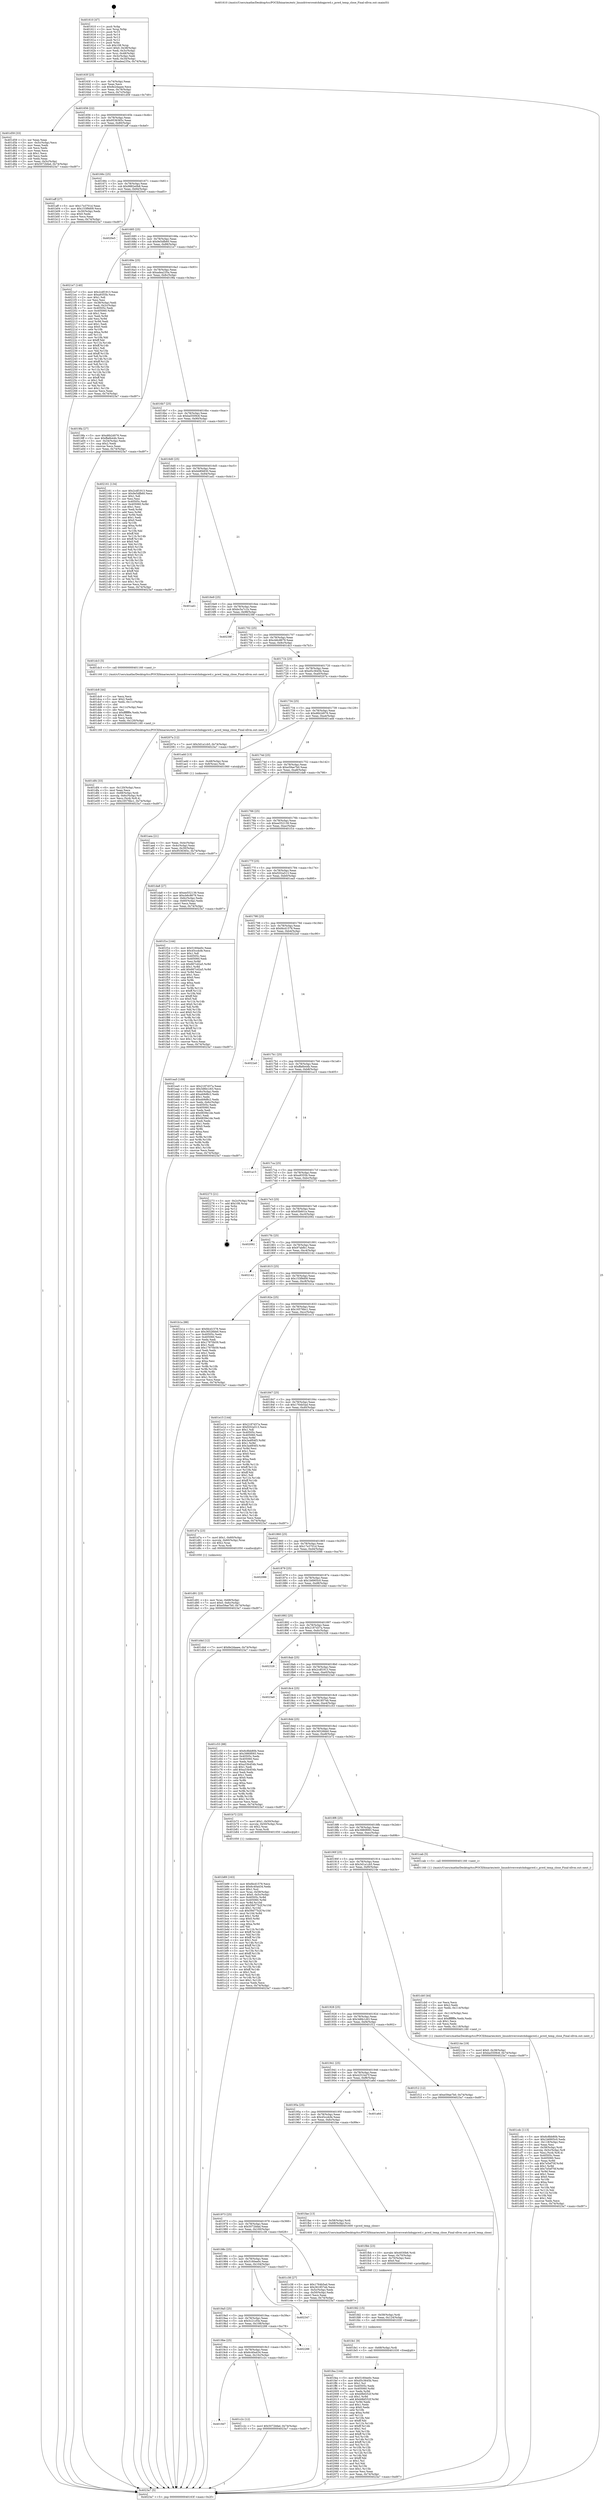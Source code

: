 digraph "0x401610" {
  label = "0x401610 (/mnt/c/Users/mathe/Desktop/tcc/POCII/binaries/extr_linuxdriverswatchdogpcwd.c_pcwd_temp_close_Final-ollvm.out::main(0))"
  labelloc = "t"
  node[shape=record]

  Entry [label="",width=0.3,height=0.3,shape=circle,fillcolor=black,style=filled]
  "0x40163f" [label="{
     0x40163f [23]\l
     | [instrs]\l
     &nbsp;&nbsp;0x40163f \<+3\>: mov -0x74(%rbp),%eax\l
     &nbsp;&nbsp;0x401642 \<+2\>: mov %eax,%ecx\l
     &nbsp;&nbsp;0x401644 \<+6\>: sub $0x8e2daaee,%ecx\l
     &nbsp;&nbsp;0x40164a \<+3\>: mov %eax,-0x78(%rbp)\l
     &nbsp;&nbsp;0x40164d \<+3\>: mov %ecx,-0x7c(%rbp)\l
     &nbsp;&nbsp;0x401650 \<+6\>: je 0000000000401d59 \<main+0x749\>\l
  }"]
  "0x401d59" [label="{
     0x401d59 [33]\l
     | [instrs]\l
     &nbsp;&nbsp;0x401d59 \<+2\>: xor %eax,%eax\l
     &nbsp;&nbsp;0x401d5b \<+3\>: mov -0x5c(%rbp),%ecx\l
     &nbsp;&nbsp;0x401d5e \<+2\>: mov %eax,%edx\l
     &nbsp;&nbsp;0x401d60 \<+2\>: sub %ecx,%edx\l
     &nbsp;&nbsp;0x401d62 \<+2\>: mov %eax,%ecx\l
     &nbsp;&nbsp;0x401d64 \<+3\>: sub $0x1,%ecx\l
     &nbsp;&nbsp;0x401d67 \<+2\>: add %ecx,%edx\l
     &nbsp;&nbsp;0x401d69 \<+2\>: sub %edx,%eax\l
     &nbsp;&nbsp;0x401d6b \<+3\>: mov %eax,-0x5c(%rbp)\l
     &nbsp;&nbsp;0x401d6e \<+7\>: movl $0x5072bfad,-0x74(%rbp)\l
     &nbsp;&nbsp;0x401d75 \<+5\>: jmp 00000000004023a7 \<main+0xd97\>\l
  }"]
  "0x401656" [label="{
     0x401656 [22]\l
     | [instrs]\l
     &nbsp;&nbsp;0x401656 \<+5\>: jmp 000000000040165b \<main+0x4b\>\l
     &nbsp;&nbsp;0x40165b \<+3\>: mov -0x78(%rbp),%eax\l
     &nbsp;&nbsp;0x40165e \<+5\>: sub $0x9536365c,%eax\l
     &nbsp;&nbsp;0x401663 \<+3\>: mov %eax,-0x80(%rbp)\l
     &nbsp;&nbsp;0x401666 \<+6\>: je 0000000000401aff \<main+0x4ef\>\l
  }"]
  Exit [label="",width=0.3,height=0.3,shape=circle,fillcolor=black,style=filled,peripheries=2]
  "0x401aff" [label="{
     0x401aff [27]\l
     | [instrs]\l
     &nbsp;&nbsp;0x401aff \<+5\>: mov $0x17e3701d,%eax\l
     &nbsp;&nbsp;0x401b04 \<+5\>: mov $0x153f9d09,%ecx\l
     &nbsp;&nbsp;0x401b09 \<+3\>: mov -0x30(%rbp),%edx\l
     &nbsp;&nbsp;0x401b0c \<+3\>: cmp $0x0,%edx\l
     &nbsp;&nbsp;0x401b0f \<+3\>: cmove %ecx,%eax\l
     &nbsp;&nbsp;0x401b12 \<+3\>: mov %eax,-0x74(%rbp)\l
     &nbsp;&nbsp;0x401b15 \<+5\>: jmp 00000000004023a7 \<main+0xd97\>\l
  }"]
  "0x40166c" [label="{
     0x40166c [25]\l
     | [instrs]\l
     &nbsp;&nbsp;0x40166c \<+5\>: jmp 0000000000401671 \<main+0x61\>\l
     &nbsp;&nbsp;0x401671 \<+3\>: mov -0x78(%rbp),%eax\l
     &nbsp;&nbsp;0x401674 \<+5\>: sub $0x9882e0b8,%eax\l
     &nbsp;&nbsp;0x401679 \<+6\>: mov %eax,-0x84(%rbp)\l
     &nbsp;&nbsp;0x40167f \<+6\>: je 00000000004020e5 \<main+0xad5\>\l
  }"]
  "0x401fea" [label="{
     0x401fea [144]\l
     | [instrs]\l
     &nbsp;&nbsp;0x401fea \<+5\>: mov $0x5160ee0c,%eax\l
     &nbsp;&nbsp;0x401fef \<+5\>: mov $0xd5c3645b,%esi\l
     &nbsp;&nbsp;0x401ff4 \<+2\>: mov $0x1,%cl\l
     &nbsp;&nbsp;0x401ff6 \<+7\>: mov 0x40505c,%edx\l
     &nbsp;&nbsp;0x401ffd \<+8\>: mov 0x405060,%r8d\l
     &nbsp;&nbsp;0x402005 \<+3\>: mov %edx,%r9d\l
     &nbsp;&nbsp;0x402008 \<+7\>: sub $0xb9bf252f,%r9d\l
     &nbsp;&nbsp;0x40200f \<+4\>: sub $0x1,%r9d\l
     &nbsp;&nbsp;0x402013 \<+7\>: add $0xb9bf252f,%r9d\l
     &nbsp;&nbsp;0x40201a \<+4\>: imul %r9d,%edx\l
     &nbsp;&nbsp;0x40201e \<+3\>: and $0x1,%edx\l
     &nbsp;&nbsp;0x402021 \<+3\>: cmp $0x0,%edx\l
     &nbsp;&nbsp;0x402024 \<+4\>: sete %r10b\l
     &nbsp;&nbsp;0x402028 \<+4\>: cmp $0xa,%r8d\l
     &nbsp;&nbsp;0x40202c \<+4\>: setl %r11b\l
     &nbsp;&nbsp;0x402030 \<+3\>: mov %r10b,%bl\l
     &nbsp;&nbsp;0x402033 \<+3\>: xor $0xff,%bl\l
     &nbsp;&nbsp;0x402036 \<+3\>: mov %r11b,%r14b\l
     &nbsp;&nbsp;0x402039 \<+4\>: xor $0xff,%r14b\l
     &nbsp;&nbsp;0x40203d \<+3\>: xor $0x1,%cl\l
     &nbsp;&nbsp;0x402040 \<+3\>: mov %bl,%r15b\l
     &nbsp;&nbsp;0x402043 \<+4\>: and $0xff,%r15b\l
     &nbsp;&nbsp;0x402047 \<+3\>: and %cl,%r10b\l
     &nbsp;&nbsp;0x40204a \<+3\>: mov %r14b,%r12b\l
     &nbsp;&nbsp;0x40204d \<+4\>: and $0xff,%r12b\l
     &nbsp;&nbsp;0x402051 \<+3\>: and %cl,%r11b\l
     &nbsp;&nbsp;0x402054 \<+3\>: or %r10b,%r15b\l
     &nbsp;&nbsp;0x402057 \<+3\>: or %r11b,%r12b\l
     &nbsp;&nbsp;0x40205a \<+3\>: xor %r12b,%r15b\l
     &nbsp;&nbsp;0x40205d \<+3\>: or %r14b,%bl\l
     &nbsp;&nbsp;0x402060 \<+3\>: xor $0xff,%bl\l
     &nbsp;&nbsp;0x402063 \<+3\>: or $0x1,%cl\l
     &nbsp;&nbsp;0x402066 \<+2\>: and %cl,%bl\l
     &nbsp;&nbsp;0x402068 \<+3\>: or %bl,%r15b\l
     &nbsp;&nbsp;0x40206b \<+4\>: test $0x1,%r15b\l
     &nbsp;&nbsp;0x40206f \<+3\>: cmovne %esi,%eax\l
     &nbsp;&nbsp;0x402072 \<+3\>: mov %eax,-0x74(%rbp)\l
     &nbsp;&nbsp;0x402075 \<+5\>: jmp 00000000004023a7 \<main+0xd97\>\l
  }"]
  "0x4020e5" [label="{
     0x4020e5\l
  }", style=dashed]
  "0x401685" [label="{
     0x401685 [25]\l
     | [instrs]\l
     &nbsp;&nbsp;0x401685 \<+5\>: jmp 000000000040168a \<main+0x7a\>\l
     &nbsp;&nbsp;0x40168a \<+3\>: mov -0x78(%rbp),%eax\l
     &nbsp;&nbsp;0x40168d \<+5\>: sub $0x9e5dfb60,%eax\l
     &nbsp;&nbsp;0x401692 \<+6\>: mov %eax,-0x88(%rbp)\l
     &nbsp;&nbsp;0x401698 \<+6\>: je 00000000004021e7 \<main+0xbd7\>\l
  }"]
  "0x401fe1" [label="{
     0x401fe1 [9]\l
     | [instrs]\l
     &nbsp;&nbsp;0x401fe1 \<+4\>: mov -0x68(%rbp),%rdi\l
     &nbsp;&nbsp;0x401fe5 \<+5\>: call 0000000000401030 \<free@plt\>\l
     | [calls]\l
     &nbsp;&nbsp;0x401030 \{1\} (unknown)\l
  }"]
  "0x4021e7" [label="{
     0x4021e7 [140]\l
     | [instrs]\l
     &nbsp;&nbsp;0x4021e7 \<+5\>: mov $0x2cdf1913,%eax\l
     &nbsp;&nbsp;0x4021ec \<+5\>: mov $0xa9355b,%ecx\l
     &nbsp;&nbsp;0x4021f1 \<+2\>: mov $0x1,%dl\l
     &nbsp;&nbsp;0x4021f3 \<+2\>: xor %esi,%esi\l
     &nbsp;&nbsp;0x4021f5 \<+3\>: mov -0x38(%rbp),%edi\l
     &nbsp;&nbsp;0x4021f8 \<+3\>: mov %edi,-0x2c(%rbp)\l
     &nbsp;&nbsp;0x4021fb \<+7\>: mov 0x40505c,%edi\l
     &nbsp;&nbsp;0x402202 \<+8\>: mov 0x405060,%r8d\l
     &nbsp;&nbsp;0x40220a \<+3\>: sub $0x1,%esi\l
     &nbsp;&nbsp;0x40220d \<+3\>: mov %edi,%r9d\l
     &nbsp;&nbsp;0x402210 \<+3\>: add %esi,%r9d\l
     &nbsp;&nbsp;0x402213 \<+4\>: imul %r9d,%edi\l
     &nbsp;&nbsp;0x402217 \<+3\>: and $0x1,%edi\l
     &nbsp;&nbsp;0x40221a \<+3\>: cmp $0x0,%edi\l
     &nbsp;&nbsp;0x40221d \<+4\>: sete %r10b\l
     &nbsp;&nbsp;0x402221 \<+4\>: cmp $0xa,%r8d\l
     &nbsp;&nbsp;0x402225 \<+4\>: setl %r11b\l
     &nbsp;&nbsp;0x402229 \<+3\>: mov %r10b,%bl\l
     &nbsp;&nbsp;0x40222c \<+3\>: xor $0xff,%bl\l
     &nbsp;&nbsp;0x40222f \<+3\>: mov %r11b,%r14b\l
     &nbsp;&nbsp;0x402232 \<+4\>: xor $0xff,%r14b\l
     &nbsp;&nbsp;0x402236 \<+3\>: xor $0x1,%dl\l
     &nbsp;&nbsp;0x402239 \<+3\>: mov %bl,%r15b\l
     &nbsp;&nbsp;0x40223c \<+4\>: and $0xff,%r15b\l
     &nbsp;&nbsp;0x402240 \<+3\>: and %dl,%r10b\l
     &nbsp;&nbsp;0x402243 \<+3\>: mov %r14b,%r12b\l
     &nbsp;&nbsp;0x402246 \<+4\>: and $0xff,%r12b\l
     &nbsp;&nbsp;0x40224a \<+3\>: and %dl,%r11b\l
     &nbsp;&nbsp;0x40224d \<+3\>: or %r10b,%r15b\l
     &nbsp;&nbsp;0x402250 \<+3\>: or %r11b,%r12b\l
     &nbsp;&nbsp;0x402253 \<+3\>: xor %r12b,%r15b\l
     &nbsp;&nbsp;0x402256 \<+3\>: or %r14b,%bl\l
     &nbsp;&nbsp;0x402259 \<+3\>: xor $0xff,%bl\l
     &nbsp;&nbsp;0x40225c \<+3\>: or $0x1,%dl\l
     &nbsp;&nbsp;0x40225f \<+2\>: and %dl,%bl\l
     &nbsp;&nbsp;0x402261 \<+3\>: or %bl,%r15b\l
     &nbsp;&nbsp;0x402264 \<+4\>: test $0x1,%r15b\l
     &nbsp;&nbsp;0x402268 \<+3\>: cmovne %ecx,%eax\l
     &nbsp;&nbsp;0x40226b \<+3\>: mov %eax,-0x74(%rbp)\l
     &nbsp;&nbsp;0x40226e \<+5\>: jmp 00000000004023a7 \<main+0xd97\>\l
  }"]
  "0x40169e" [label="{
     0x40169e [25]\l
     | [instrs]\l
     &nbsp;&nbsp;0x40169e \<+5\>: jmp 00000000004016a3 \<main+0x93\>\l
     &nbsp;&nbsp;0x4016a3 \<+3\>: mov -0x78(%rbp),%eax\l
     &nbsp;&nbsp;0x4016a6 \<+5\>: sub $0xadea235a,%eax\l
     &nbsp;&nbsp;0x4016ab \<+6\>: mov %eax,-0x8c(%rbp)\l
     &nbsp;&nbsp;0x4016b1 \<+6\>: je 00000000004019fa \<main+0x3ea\>\l
  }"]
  "0x401fd2" [label="{
     0x401fd2 [15]\l
     | [instrs]\l
     &nbsp;&nbsp;0x401fd2 \<+4\>: mov -0x58(%rbp),%rdi\l
     &nbsp;&nbsp;0x401fd6 \<+6\>: mov %eax,-0x124(%rbp)\l
     &nbsp;&nbsp;0x401fdc \<+5\>: call 0000000000401030 \<free@plt\>\l
     | [calls]\l
     &nbsp;&nbsp;0x401030 \{1\} (unknown)\l
  }"]
  "0x4019fa" [label="{
     0x4019fa [27]\l
     | [instrs]\l
     &nbsp;&nbsp;0x4019fa \<+5\>: mov $0xd6b2d076,%eax\l
     &nbsp;&nbsp;0x4019ff \<+5\>: mov $0xffa6b44b,%ecx\l
     &nbsp;&nbsp;0x401a04 \<+3\>: mov -0x34(%rbp),%edx\l
     &nbsp;&nbsp;0x401a07 \<+3\>: cmp $0x2,%edx\l
     &nbsp;&nbsp;0x401a0a \<+3\>: cmovne %ecx,%eax\l
     &nbsp;&nbsp;0x401a0d \<+3\>: mov %eax,-0x74(%rbp)\l
     &nbsp;&nbsp;0x401a10 \<+5\>: jmp 00000000004023a7 \<main+0xd97\>\l
  }"]
  "0x4016b7" [label="{
     0x4016b7 [25]\l
     | [instrs]\l
     &nbsp;&nbsp;0x4016b7 \<+5\>: jmp 00000000004016bc \<main+0xac\>\l
     &nbsp;&nbsp;0x4016bc \<+3\>: mov -0x78(%rbp),%eax\l
     &nbsp;&nbsp;0x4016bf \<+5\>: sub $0xba5509c8,%eax\l
     &nbsp;&nbsp;0x4016c4 \<+6\>: mov %eax,-0x90(%rbp)\l
     &nbsp;&nbsp;0x4016ca \<+6\>: je 0000000000402161 \<main+0xb51\>\l
  }"]
  "0x4023a7" [label="{
     0x4023a7 [5]\l
     | [instrs]\l
     &nbsp;&nbsp;0x4023a7 \<+5\>: jmp 000000000040163f \<main+0x2f\>\l
  }"]
  "0x401610" [label="{
     0x401610 [47]\l
     | [instrs]\l
     &nbsp;&nbsp;0x401610 \<+1\>: push %rbp\l
     &nbsp;&nbsp;0x401611 \<+3\>: mov %rsp,%rbp\l
     &nbsp;&nbsp;0x401614 \<+2\>: push %r15\l
     &nbsp;&nbsp;0x401616 \<+2\>: push %r14\l
     &nbsp;&nbsp;0x401618 \<+2\>: push %r13\l
     &nbsp;&nbsp;0x40161a \<+2\>: push %r12\l
     &nbsp;&nbsp;0x40161c \<+1\>: push %rbx\l
     &nbsp;&nbsp;0x40161d \<+7\>: sub $0x108,%rsp\l
     &nbsp;&nbsp;0x401624 \<+7\>: movl $0x0,-0x38(%rbp)\l
     &nbsp;&nbsp;0x40162b \<+3\>: mov %edi,-0x3c(%rbp)\l
     &nbsp;&nbsp;0x40162e \<+4\>: mov %rsi,-0x48(%rbp)\l
     &nbsp;&nbsp;0x401632 \<+3\>: mov -0x3c(%rbp),%edi\l
     &nbsp;&nbsp;0x401635 \<+3\>: mov %edi,-0x34(%rbp)\l
     &nbsp;&nbsp;0x401638 \<+7\>: movl $0xadea235a,-0x74(%rbp)\l
  }"]
  "0x401fbb" [label="{
     0x401fbb [23]\l
     | [instrs]\l
     &nbsp;&nbsp;0x401fbb \<+10\>: movabs $0x4030b6,%rdi\l
     &nbsp;&nbsp;0x401fc5 \<+3\>: mov %eax,-0x70(%rbp)\l
     &nbsp;&nbsp;0x401fc8 \<+3\>: mov -0x70(%rbp),%esi\l
     &nbsp;&nbsp;0x401fcb \<+2\>: mov $0x0,%al\l
     &nbsp;&nbsp;0x401fcd \<+5\>: call 0000000000401040 \<printf@plt\>\l
     | [calls]\l
     &nbsp;&nbsp;0x401040 \{1\} (unknown)\l
  }"]
  "0x402161" [label="{
     0x402161 [134]\l
     | [instrs]\l
     &nbsp;&nbsp;0x402161 \<+5\>: mov $0x2cdf1913,%eax\l
     &nbsp;&nbsp;0x402166 \<+5\>: mov $0x9e5dfb60,%ecx\l
     &nbsp;&nbsp;0x40216b \<+2\>: mov $0x1,%dl\l
     &nbsp;&nbsp;0x40216d \<+2\>: xor %esi,%esi\l
     &nbsp;&nbsp;0x40216f \<+7\>: mov 0x40505c,%edi\l
     &nbsp;&nbsp;0x402176 \<+8\>: mov 0x405060,%r8d\l
     &nbsp;&nbsp;0x40217e \<+3\>: sub $0x1,%esi\l
     &nbsp;&nbsp;0x402181 \<+3\>: mov %edi,%r9d\l
     &nbsp;&nbsp;0x402184 \<+3\>: add %esi,%r9d\l
     &nbsp;&nbsp;0x402187 \<+4\>: imul %r9d,%edi\l
     &nbsp;&nbsp;0x40218b \<+3\>: and $0x1,%edi\l
     &nbsp;&nbsp;0x40218e \<+3\>: cmp $0x0,%edi\l
     &nbsp;&nbsp;0x402191 \<+4\>: sete %r10b\l
     &nbsp;&nbsp;0x402195 \<+4\>: cmp $0xa,%r8d\l
     &nbsp;&nbsp;0x402199 \<+4\>: setl %r11b\l
     &nbsp;&nbsp;0x40219d \<+3\>: mov %r10b,%bl\l
     &nbsp;&nbsp;0x4021a0 \<+3\>: xor $0xff,%bl\l
     &nbsp;&nbsp;0x4021a3 \<+3\>: mov %r11b,%r14b\l
     &nbsp;&nbsp;0x4021a6 \<+4\>: xor $0xff,%r14b\l
     &nbsp;&nbsp;0x4021aa \<+3\>: xor $0x0,%dl\l
     &nbsp;&nbsp;0x4021ad \<+3\>: mov %bl,%r15b\l
     &nbsp;&nbsp;0x4021b0 \<+4\>: and $0x0,%r15b\l
     &nbsp;&nbsp;0x4021b4 \<+3\>: and %dl,%r10b\l
     &nbsp;&nbsp;0x4021b7 \<+3\>: mov %r14b,%r12b\l
     &nbsp;&nbsp;0x4021ba \<+4\>: and $0x0,%r12b\l
     &nbsp;&nbsp;0x4021be \<+3\>: and %dl,%r11b\l
     &nbsp;&nbsp;0x4021c1 \<+3\>: or %r10b,%r15b\l
     &nbsp;&nbsp;0x4021c4 \<+3\>: or %r11b,%r12b\l
     &nbsp;&nbsp;0x4021c7 \<+3\>: xor %r12b,%r15b\l
     &nbsp;&nbsp;0x4021ca \<+3\>: or %r14b,%bl\l
     &nbsp;&nbsp;0x4021cd \<+3\>: xor $0xff,%bl\l
     &nbsp;&nbsp;0x4021d0 \<+3\>: or $0x0,%dl\l
     &nbsp;&nbsp;0x4021d3 \<+2\>: and %dl,%bl\l
     &nbsp;&nbsp;0x4021d5 \<+3\>: or %bl,%r15b\l
     &nbsp;&nbsp;0x4021d8 \<+4\>: test $0x1,%r15b\l
     &nbsp;&nbsp;0x4021dc \<+3\>: cmovne %ecx,%eax\l
     &nbsp;&nbsp;0x4021df \<+3\>: mov %eax,-0x74(%rbp)\l
     &nbsp;&nbsp;0x4021e2 \<+5\>: jmp 00000000004023a7 \<main+0xd97\>\l
  }"]
  "0x4016d0" [label="{
     0x4016d0 [25]\l
     | [instrs]\l
     &nbsp;&nbsp;0x4016d0 \<+5\>: jmp 00000000004016d5 \<main+0xc5\>\l
     &nbsp;&nbsp;0x4016d5 \<+3\>: mov -0x78(%rbp),%eax\l
     &nbsp;&nbsp;0x4016d8 \<+5\>: sub $0xbb8f4830,%eax\l
     &nbsp;&nbsp;0x4016dd \<+6\>: mov %eax,-0x94(%rbp)\l
     &nbsp;&nbsp;0x4016e3 \<+6\>: je 0000000000401ad1 \<main+0x4c1\>\l
  }"]
  "0x401df4" [label="{
     0x401df4 [33]\l
     | [instrs]\l
     &nbsp;&nbsp;0x401df4 \<+6\>: mov -0x120(%rbp),%ecx\l
     &nbsp;&nbsp;0x401dfa \<+3\>: imul %eax,%ecx\l
     &nbsp;&nbsp;0x401dfd \<+4\>: mov -0x68(%rbp),%rdi\l
     &nbsp;&nbsp;0x401e01 \<+4\>: movslq -0x6c(%rbp),%r8\l
     &nbsp;&nbsp;0x401e05 \<+4\>: mov %ecx,(%rdi,%r8,4)\l
     &nbsp;&nbsp;0x401e09 \<+7\>: movl $0x16576bc1,-0x74(%rbp)\l
     &nbsp;&nbsp;0x401e10 \<+5\>: jmp 00000000004023a7 \<main+0xd97\>\l
  }"]
  "0x401ad1" [label="{
     0x401ad1\l
  }", style=dashed]
  "0x4016e9" [label="{
     0x4016e9 [25]\l
     | [instrs]\l
     &nbsp;&nbsp;0x4016e9 \<+5\>: jmp 00000000004016ee \<main+0xde\>\l
     &nbsp;&nbsp;0x4016ee \<+3\>: mov -0x78(%rbp),%eax\l
     &nbsp;&nbsp;0x4016f1 \<+5\>: sub $0xbc5a7c1b,%eax\l
     &nbsp;&nbsp;0x4016f6 \<+6\>: mov %eax,-0x98(%rbp)\l
     &nbsp;&nbsp;0x4016fc \<+6\>: je 000000000040238f \<main+0xd7f\>\l
  }"]
  "0x401dc8" [label="{
     0x401dc8 [44]\l
     | [instrs]\l
     &nbsp;&nbsp;0x401dc8 \<+2\>: xor %ecx,%ecx\l
     &nbsp;&nbsp;0x401dca \<+5\>: mov $0x2,%edx\l
     &nbsp;&nbsp;0x401dcf \<+6\>: mov %edx,-0x11c(%rbp)\l
     &nbsp;&nbsp;0x401dd5 \<+1\>: cltd\l
     &nbsp;&nbsp;0x401dd6 \<+6\>: mov -0x11c(%rbp),%esi\l
     &nbsp;&nbsp;0x401ddc \<+2\>: idiv %esi\l
     &nbsp;&nbsp;0x401dde \<+6\>: imul $0xfffffffe,%edx,%edx\l
     &nbsp;&nbsp;0x401de4 \<+3\>: sub $0x1,%ecx\l
     &nbsp;&nbsp;0x401de7 \<+2\>: sub %ecx,%edx\l
     &nbsp;&nbsp;0x401de9 \<+6\>: mov %edx,-0x120(%rbp)\l
     &nbsp;&nbsp;0x401def \<+5\>: call 0000000000401160 \<next_i\>\l
     | [calls]\l
     &nbsp;&nbsp;0x401160 \{1\} (/mnt/c/Users/mathe/Desktop/tcc/POCII/binaries/extr_linuxdriverswatchdogpcwd.c_pcwd_temp_close_Final-ollvm.out::next_i)\l
  }"]
  "0x40238f" [label="{
     0x40238f\l
  }", style=dashed]
  "0x401702" [label="{
     0x401702 [25]\l
     | [instrs]\l
     &nbsp;&nbsp;0x401702 \<+5\>: jmp 0000000000401707 \<main+0xf7\>\l
     &nbsp;&nbsp;0x401707 \<+3\>: mov -0x78(%rbp),%eax\l
     &nbsp;&nbsp;0x40170a \<+5\>: sub $0xcb6c8679,%eax\l
     &nbsp;&nbsp;0x40170f \<+6\>: mov %eax,-0x9c(%rbp)\l
     &nbsp;&nbsp;0x401715 \<+6\>: je 0000000000401dc3 \<main+0x7b3\>\l
  }"]
  "0x401d91" [label="{
     0x401d91 [23]\l
     | [instrs]\l
     &nbsp;&nbsp;0x401d91 \<+4\>: mov %rax,-0x68(%rbp)\l
     &nbsp;&nbsp;0x401d95 \<+7\>: movl $0x0,-0x6c(%rbp)\l
     &nbsp;&nbsp;0x401d9c \<+7\>: movl $0xe59ae7b0,-0x74(%rbp)\l
     &nbsp;&nbsp;0x401da3 \<+5\>: jmp 00000000004023a7 \<main+0xd97\>\l
  }"]
  "0x401dc3" [label="{
     0x401dc3 [5]\l
     | [instrs]\l
     &nbsp;&nbsp;0x401dc3 \<+5\>: call 0000000000401160 \<next_i\>\l
     | [calls]\l
     &nbsp;&nbsp;0x401160 \{1\} (/mnt/c/Users/mathe/Desktop/tcc/POCII/binaries/extr_linuxdriverswatchdogpcwd.c_pcwd_temp_close_Final-ollvm.out::next_i)\l
  }"]
  "0x40171b" [label="{
     0x40171b [25]\l
     | [instrs]\l
     &nbsp;&nbsp;0x40171b \<+5\>: jmp 0000000000401720 \<main+0x110\>\l
     &nbsp;&nbsp;0x401720 \<+3\>: mov -0x78(%rbp),%eax\l
     &nbsp;&nbsp;0x401723 \<+5\>: sub $0xd5c3645b,%eax\l
     &nbsp;&nbsp;0x401728 \<+6\>: mov %eax,-0xa0(%rbp)\l
     &nbsp;&nbsp;0x40172e \<+6\>: je 000000000040207a \<main+0xa6a\>\l
  }"]
  "0x401cdc" [label="{
     0x401cdc [113]\l
     | [instrs]\l
     &nbsp;&nbsp;0x401cdc \<+5\>: mov $0x6c8bb80b,%ecx\l
     &nbsp;&nbsp;0x401ce1 \<+5\>: mov $0x1b6905c0,%edx\l
     &nbsp;&nbsp;0x401ce6 \<+6\>: mov -0x118(%rbp),%esi\l
     &nbsp;&nbsp;0x401cec \<+3\>: imul %eax,%esi\l
     &nbsp;&nbsp;0x401cef \<+4\>: mov -0x58(%rbp),%rdi\l
     &nbsp;&nbsp;0x401cf3 \<+4\>: movslq -0x5c(%rbp),%r8\l
     &nbsp;&nbsp;0x401cf7 \<+4\>: mov %esi,(%rdi,%r8,4)\l
     &nbsp;&nbsp;0x401cfb \<+7\>: mov 0x40505c,%eax\l
     &nbsp;&nbsp;0x401d02 \<+7\>: mov 0x405060,%esi\l
     &nbsp;&nbsp;0x401d09 \<+3\>: mov %eax,%r9d\l
     &nbsp;&nbsp;0x401d0c \<+7\>: sub $0x7e5ef70f,%r9d\l
     &nbsp;&nbsp;0x401d13 \<+4\>: sub $0x1,%r9d\l
     &nbsp;&nbsp;0x401d17 \<+7\>: add $0x7e5ef70f,%r9d\l
     &nbsp;&nbsp;0x401d1e \<+4\>: imul %r9d,%eax\l
     &nbsp;&nbsp;0x401d22 \<+3\>: and $0x1,%eax\l
     &nbsp;&nbsp;0x401d25 \<+3\>: cmp $0x0,%eax\l
     &nbsp;&nbsp;0x401d28 \<+4\>: sete %r10b\l
     &nbsp;&nbsp;0x401d2c \<+3\>: cmp $0xa,%esi\l
     &nbsp;&nbsp;0x401d2f \<+4\>: setl %r11b\l
     &nbsp;&nbsp;0x401d33 \<+3\>: mov %r10b,%bl\l
     &nbsp;&nbsp;0x401d36 \<+3\>: and %r11b,%bl\l
     &nbsp;&nbsp;0x401d39 \<+3\>: xor %r11b,%r10b\l
     &nbsp;&nbsp;0x401d3c \<+3\>: or %r10b,%bl\l
     &nbsp;&nbsp;0x401d3f \<+3\>: test $0x1,%bl\l
     &nbsp;&nbsp;0x401d42 \<+3\>: cmovne %edx,%ecx\l
     &nbsp;&nbsp;0x401d45 \<+3\>: mov %ecx,-0x74(%rbp)\l
     &nbsp;&nbsp;0x401d48 \<+5\>: jmp 00000000004023a7 \<main+0xd97\>\l
  }"]
  "0x40207a" [label="{
     0x40207a [12]\l
     | [instrs]\l
     &nbsp;&nbsp;0x40207a \<+7\>: movl $0x3d1a1cb5,-0x74(%rbp)\l
     &nbsp;&nbsp;0x402081 \<+5\>: jmp 00000000004023a7 \<main+0xd97\>\l
  }"]
  "0x401734" [label="{
     0x401734 [25]\l
     | [instrs]\l
     &nbsp;&nbsp;0x401734 \<+5\>: jmp 0000000000401739 \<main+0x129\>\l
     &nbsp;&nbsp;0x401739 \<+3\>: mov -0x78(%rbp),%eax\l
     &nbsp;&nbsp;0x40173c \<+5\>: sub $0xd6b2d076,%eax\l
     &nbsp;&nbsp;0x401741 \<+6\>: mov %eax,-0xa4(%rbp)\l
     &nbsp;&nbsp;0x401747 \<+6\>: je 0000000000401add \<main+0x4cd\>\l
  }"]
  "0x401cb0" [label="{
     0x401cb0 [44]\l
     | [instrs]\l
     &nbsp;&nbsp;0x401cb0 \<+2\>: xor %ecx,%ecx\l
     &nbsp;&nbsp;0x401cb2 \<+5\>: mov $0x2,%edx\l
     &nbsp;&nbsp;0x401cb7 \<+6\>: mov %edx,-0x114(%rbp)\l
     &nbsp;&nbsp;0x401cbd \<+1\>: cltd\l
     &nbsp;&nbsp;0x401cbe \<+6\>: mov -0x114(%rbp),%esi\l
     &nbsp;&nbsp;0x401cc4 \<+2\>: idiv %esi\l
     &nbsp;&nbsp;0x401cc6 \<+6\>: imul $0xfffffffe,%edx,%edx\l
     &nbsp;&nbsp;0x401ccc \<+3\>: sub $0x1,%ecx\l
     &nbsp;&nbsp;0x401ccf \<+2\>: sub %ecx,%edx\l
     &nbsp;&nbsp;0x401cd1 \<+6\>: mov %edx,-0x118(%rbp)\l
     &nbsp;&nbsp;0x401cd7 \<+5\>: call 0000000000401160 \<next_i\>\l
     | [calls]\l
     &nbsp;&nbsp;0x401160 \{1\} (/mnt/c/Users/mathe/Desktop/tcc/POCII/binaries/extr_linuxdriverswatchdogpcwd.c_pcwd_temp_close_Final-ollvm.out::next_i)\l
  }"]
  "0x401add" [label="{
     0x401add [13]\l
     | [instrs]\l
     &nbsp;&nbsp;0x401add \<+4\>: mov -0x48(%rbp),%rax\l
     &nbsp;&nbsp;0x401ae1 \<+4\>: mov 0x8(%rax),%rdi\l
     &nbsp;&nbsp;0x401ae5 \<+5\>: call 0000000000401060 \<atoi@plt\>\l
     | [calls]\l
     &nbsp;&nbsp;0x401060 \{1\} (unknown)\l
  }"]
  "0x40174d" [label="{
     0x40174d [25]\l
     | [instrs]\l
     &nbsp;&nbsp;0x40174d \<+5\>: jmp 0000000000401752 \<main+0x142\>\l
     &nbsp;&nbsp;0x401752 \<+3\>: mov -0x78(%rbp),%eax\l
     &nbsp;&nbsp;0x401755 \<+5\>: sub $0xe59ae7b0,%eax\l
     &nbsp;&nbsp;0x40175a \<+6\>: mov %eax,-0xa8(%rbp)\l
     &nbsp;&nbsp;0x401760 \<+6\>: je 0000000000401da8 \<main+0x798\>\l
  }"]
  "0x401aea" [label="{
     0x401aea [21]\l
     | [instrs]\l
     &nbsp;&nbsp;0x401aea \<+3\>: mov %eax,-0x4c(%rbp)\l
     &nbsp;&nbsp;0x401aed \<+3\>: mov -0x4c(%rbp),%eax\l
     &nbsp;&nbsp;0x401af0 \<+3\>: mov %eax,-0x30(%rbp)\l
     &nbsp;&nbsp;0x401af3 \<+7\>: movl $0x9536365c,-0x74(%rbp)\l
     &nbsp;&nbsp;0x401afa \<+5\>: jmp 00000000004023a7 \<main+0xd97\>\l
  }"]
  "0x4019d7" [label="{
     0x4019d7\l
  }", style=dashed]
  "0x401da8" [label="{
     0x401da8 [27]\l
     | [instrs]\l
     &nbsp;&nbsp;0x401da8 \<+5\>: mov $0xee552139,%eax\l
     &nbsp;&nbsp;0x401dad \<+5\>: mov $0xcb6c8679,%ecx\l
     &nbsp;&nbsp;0x401db2 \<+3\>: mov -0x6c(%rbp),%edx\l
     &nbsp;&nbsp;0x401db5 \<+3\>: cmp -0x60(%rbp),%edx\l
     &nbsp;&nbsp;0x401db8 \<+3\>: cmovl %ecx,%eax\l
     &nbsp;&nbsp;0x401dbb \<+3\>: mov %eax,-0x74(%rbp)\l
     &nbsp;&nbsp;0x401dbe \<+5\>: jmp 00000000004023a7 \<main+0xd97\>\l
  }"]
  "0x401766" [label="{
     0x401766 [25]\l
     | [instrs]\l
     &nbsp;&nbsp;0x401766 \<+5\>: jmp 000000000040176b \<main+0x15b\>\l
     &nbsp;&nbsp;0x40176b \<+3\>: mov -0x78(%rbp),%eax\l
     &nbsp;&nbsp;0x40176e \<+5\>: sub $0xee552139,%eax\l
     &nbsp;&nbsp;0x401773 \<+6\>: mov %eax,-0xac(%rbp)\l
     &nbsp;&nbsp;0x401779 \<+6\>: je 0000000000401f1e \<main+0x90e\>\l
  }"]
  "0x401c2c" [label="{
     0x401c2c [12]\l
     | [instrs]\l
     &nbsp;&nbsp;0x401c2c \<+7\>: movl $0x5072bfad,-0x74(%rbp)\l
     &nbsp;&nbsp;0x401c33 \<+5\>: jmp 00000000004023a7 \<main+0xd97\>\l
  }"]
  "0x401f1e" [label="{
     0x401f1e [144]\l
     | [instrs]\l
     &nbsp;&nbsp;0x401f1e \<+5\>: mov $0x5160ee0c,%eax\l
     &nbsp;&nbsp;0x401f23 \<+5\>: mov $0x45ccdcfe,%ecx\l
     &nbsp;&nbsp;0x401f28 \<+2\>: mov $0x1,%dl\l
     &nbsp;&nbsp;0x401f2a \<+7\>: mov 0x40505c,%esi\l
     &nbsp;&nbsp;0x401f31 \<+7\>: mov 0x405060,%edi\l
     &nbsp;&nbsp;0x401f38 \<+3\>: mov %esi,%r8d\l
     &nbsp;&nbsp;0x401f3b \<+7\>: sub $0x667cd2a5,%r8d\l
     &nbsp;&nbsp;0x401f42 \<+4\>: sub $0x1,%r8d\l
     &nbsp;&nbsp;0x401f46 \<+7\>: add $0x667cd2a5,%r8d\l
     &nbsp;&nbsp;0x401f4d \<+4\>: imul %r8d,%esi\l
     &nbsp;&nbsp;0x401f51 \<+3\>: and $0x1,%esi\l
     &nbsp;&nbsp;0x401f54 \<+3\>: cmp $0x0,%esi\l
     &nbsp;&nbsp;0x401f57 \<+4\>: sete %r9b\l
     &nbsp;&nbsp;0x401f5b \<+3\>: cmp $0xa,%edi\l
     &nbsp;&nbsp;0x401f5e \<+4\>: setl %r10b\l
     &nbsp;&nbsp;0x401f62 \<+3\>: mov %r9b,%r11b\l
     &nbsp;&nbsp;0x401f65 \<+4\>: xor $0xff,%r11b\l
     &nbsp;&nbsp;0x401f69 \<+3\>: mov %r10b,%bl\l
     &nbsp;&nbsp;0x401f6c \<+3\>: xor $0xff,%bl\l
     &nbsp;&nbsp;0x401f6f \<+3\>: xor $0x0,%dl\l
     &nbsp;&nbsp;0x401f72 \<+3\>: mov %r11b,%r14b\l
     &nbsp;&nbsp;0x401f75 \<+4\>: and $0x0,%r14b\l
     &nbsp;&nbsp;0x401f79 \<+3\>: and %dl,%r9b\l
     &nbsp;&nbsp;0x401f7c \<+3\>: mov %bl,%r15b\l
     &nbsp;&nbsp;0x401f7f \<+4\>: and $0x0,%r15b\l
     &nbsp;&nbsp;0x401f83 \<+3\>: and %dl,%r10b\l
     &nbsp;&nbsp;0x401f86 \<+3\>: or %r9b,%r14b\l
     &nbsp;&nbsp;0x401f89 \<+3\>: or %r10b,%r15b\l
     &nbsp;&nbsp;0x401f8c \<+3\>: xor %r15b,%r14b\l
     &nbsp;&nbsp;0x401f8f \<+3\>: or %bl,%r11b\l
     &nbsp;&nbsp;0x401f92 \<+4\>: xor $0xff,%r11b\l
     &nbsp;&nbsp;0x401f96 \<+3\>: or $0x0,%dl\l
     &nbsp;&nbsp;0x401f99 \<+3\>: and %dl,%r11b\l
     &nbsp;&nbsp;0x401f9c \<+3\>: or %r11b,%r14b\l
     &nbsp;&nbsp;0x401f9f \<+4\>: test $0x1,%r14b\l
     &nbsp;&nbsp;0x401fa3 \<+3\>: cmovne %ecx,%eax\l
     &nbsp;&nbsp;0x401fa6 \<+3\>: mov %eax,-0x74(%rbp)\l
     &nbsp;&nbsp;0x401fa9 \<+5\>: jmp 00000000004023a7 \<main+0xd97\>\l
  }"]
  "0x40177f" [label="{
     0x40177f [25]\l
     | [instrs]\l
     &nbsp;&nbsp;0x40177f \<+5\>: jmp 0000000000401784 \<main+0x174\>\l
     &nbsp;&nbsp;0x401784 \<+3\>: mov -0x78(%rbp),%eax\l
     &nbsp;&nbsp;0x401787 \<+5\>: sub $0xf202a513,%eax\l
     &nbsp;&nbsp;0x40178c \<+6\>: mov %eax,-0xb0(%rbp)\l
     &nbsp;&nbsp;0x401792 \<+6\>: je 0000000000401ea5 \<main+0x895\>\l
  }"]
  "0x4019be" [label="{
     0x4019be [25]\l
     | [instrs]\l
     &nbsp;&nbsp;0x4019be \<+5\>: jmp 00000000004019c3 \<main+0x3b3\>\l
     &nbsp;&nbsp;0x4019c3 \<+3\>: mov -0x78(%rbp),%eax\l
     &nbsp;&nbsp;0x4019c6 \<+5\>: sub $0x6c40a434,%eax\l
     &nbsp;&nbsp;0x4019cb \<+6\>: mov %eax,-0x10c(%rbp)\l
     &nbsp;&nbsp;0x4019d1 \<+6\>: je 0000000000401c2c \<main+0x61c\>\l
  }"]
  "0x401ea5" [label="{
     0x401ea5 [109]\l
     | [instrs]\l
     &nbsp;&nbsp;0x401ea5 \<+5\>: mov $0x2187d37a,%eax\l
     &nbsp;&nbsp;0x401eaa \<+5\>: mov $0x3d6b1c63,%ecx\l
     &nbsp;&nbsp;0x401eaf \<+3\>: mov -0x6c(%rbp),%edx\l
     &nbsp;&nbsp;0x401eb2 \<+6\>: add $0xeb9d8c2,%edx\l
     &nbsp;&nbsp;0x401eb8 \<+3\>: add $0x1,%edx\l
     &nbsp;&nbsp;0x401ebb \<+6\>: sub $0xeb9d8c2,%edx\l
     &nbsp;&nbsp;0x401ec1 \<+3\>: mov %edx,-0x6c(%rbp)\l
     &nbsp;&nbsp;0x401ec4 \<+7\>: mov 0x40505c,%edx\l
     &nbsp;&nbsp;0x401ecb \<+7\>: mov 0x405060,%esi\l
     &nbsp;&nbsp;0x401ed2 \<+2\>: mov %edx,%edi\l
     &nbsp;&nbsp;0x401ed4 \<+6\>: add $0x6839e1de,%edi\l
     &nbsp;&nbsp;0x401eda \<+3\>: sub $0x1,%edi\l
     &nbsp;&nbsp;0x401edd \<+6\>: sub $0x6839e1de,%edi\l
     &nbsp;&nbsp;0x401ee3 \<+3\>: imul %edi,%edx\l
     &nbsp;&nbsp;0x401ee6 \<+3\>: and $0x1,%edx\l
     &nbsp;&nbsp;0x401ee9 \<+3\>: cmp $0x0,%edx\l
     &nbsp;&nbsp;0x401eec \<+4\>: sete %r8b\l
     &nbsp;&nbsp;0x401ef0 \<+3\>: cmp $0xa,%esi\l
     &nbsp;&nbsp;0x401ef3 \<+4\>: setl %r9b\l
     &nbsp;&nbsp;0x401ef7 \<+3\>: mov %r8b,%r10b\l
     &nbsp;&nbsp;0x401efa \<+3\>: and %r9b,%r10b\l
     &nbsp;&nbsp;0x401efd \<+3\>: xor %r9b,%r8b\l
     &nbsp;&nbsp;0x401f00 \<+3\>: or %r8b,%r10b\l
     &nbsp;&nbsp;0x401f03 \<+4\>: test $0x1,%r10b\l
     &nbsp;&nbsp;0x401f07 \<+3\>: cmovne %ecx,%eax\l
     &nbsp;&nbsp;0x401f0a \<+3\>: mov %eax,-0x74(%rbp)\l
     &nbsp;&nbsp;0x401f0d \<+5\>: jmp 00000000004023a7 \<main+0xd97\>\l
  }"]
  "0x401798" [label="{
     0x401798 [25]\l
     | [instrs]\l
     &nbsp;&nbsp;0x401798 \<+5\>: jmp 000000000040179d \<main+0x18d\>\l
     &nbsp;&nbsp;0x40179d \<+3\>: mov -0x78(%rbp),%eax\l
     &nbsp;&nbsp;0x4017a0 \<+5\>: sub $0xfdcd1578,%eax\l
     &nbsp;&nbsp;0x4017a5 \<+6\>: mov %eax,-0xb4(%rbp)\l
     &nbsp;&nbsp;0x4017ab \<+6\>: je 00000000004022a0 \<main+0xc90\>\l
  }"]
  "0x402288" [label="{
     0x402288\l
  }", style=dashed]
  "0x4022a0" [label="{
     0x4022a0\l
  }", style=dashed]
  "0x4017b1" [label="{
     0x4017b1 [25]\l
     | [instrs]\l
     &nbsp;&nbsp;0x4017b1 \<+5\>: jmp 00000000004017b6 \<main+0x1a6\>\l
     &nbsp;&nbsp;0x4017b6 \<+3\>: mov -0x78(%rbp),%eax\l
     &nbsp;&nbsp;0x4017b9 \<+5\>: sub $0xffa6b44b,%eax\l
     &nbsp;&nbsp;0x4017be \<+6\>: mov %eax,-0xb8(%rbp)\l
     &nbsp;&nbsp;0x4017c4 \<+6\>: je 0000000000401a15 \<main+0x405\>\l
  }"]
  "0x4019a5" [label="{
     0x4019a5 [25]\l
     | [instrs]\l
     &nbsp;&nbsp;0x4019a5 \<+5\>: jmp 00000000004019aa \<main+0x39a\>\l
     &nbsp;&nbsp;0x4019aa \<+3\>: mov -0x78(%rbp),%eax\l
     &nbsp;&nbsp;0x4019ad \<+5\>: sub $0x5c21cf3e,%eax\l
     &nbsp;&nbsp;0x4019b2 \<+6\>: mov %eax,-0x108(%rbp)\l
     &nbsp;&nbsp;0x4019b8 \<+6\>: je 0000000000402288 \<main+0xc78\>\l
  }"]
  "0x401a15" [label="{
     0x401a15\l
  }", style=dashed]
  "0x4017ca" [label="{
     0x4017ca [25]\l
     | [instrs]\l
     &nbsp;&nbsp;0x4017ca \<+5\>: jmp 00000000004017cf \<main+0x1bf\>\l
     &nbsp;&nbsp;0x4017cf \<+3\>: mov -0x78(%rbp),%eax\l
     &nbsp;&nbsp;0x4017d2 \<+5\>: sub $0xa9355b,%eax\l
     &nbsp;&nbsp;0x4017d7 \<+6\>: mov %eax,-0xbc(%rbp)\l
     &nbsp;&nbsp;0x4017dd \<+6\>: je 0000000000402273 \<main+0xc63\>\l
  }"]
  "0x402347" [label="{
     0x402347\l
  }", style=dashed]
  "0x402273" [label="{
     0x402273 [21]\l
     | [instrs]\l
     &nbsp;&nbsp;0x402273 \<+3\>: mov -0x2c(%rbp),%eax\l
     &nbsp;&nbsp;0x402276 \<+7\>: add $0x108,%rsp\l
     &nbsp;&nbsp;0x40227d \<+1\>: pop %rbx\l
     &nbsp;&nbsp;0x40227e \<+2\>: pop %r12\l
     &nbsp;&nbsp;0x402280 \<+2\>: pop %r13\l
     &nbsp;&nbsp;0x402282 \<+2\>: pop %r14\l
     &nbsp;&nbsp;0x402284 \<+2\>: pop %r15\l
     &nbsp;&nbsp;0x402286 \<+1\>: pop %rbp\l
     &nbsp;&nbsp;0x402287 \<+1\>: ret\l
  }"]
  "0x4017e3" [label="{
     0x4017e3 [25]\l
     | [instrs]\l
     &nbsp;&nbsp;0x4017e3 \<+5\>: jmp 00000000004017e8 \<main+0x1d8\>\l
     &nbsp;&nbsp;0x4017e8 \<+3\>: mov -0x78(%rbp),%eax\l
     &nbsp;&nbsp;0x4017eb \<+5\>: sub $0x65b601e,%eax\l
     &nbsp;&nbsp;0x4017f0 \<+6\>: mov %eax,-0xc0(%rbp)\l
     &nbsp;&nbsp;0x4017f6 \<+6\>: je 0000000000402092 \<main+0xa82\>\l
  }"]
  "0x40198c" [label="{
     0x40198c [25]\l
     | [instrs]\l
     &nbsp;&nbsp;0x40198c \<+5\>: jmp 0000000000401991 \<main+0x381\>\l
     &nbsp;&nbsp;0x401991 \<+3\>: mov -0x78(%rbp),%eax\l
     &nbsp;&nbsp;0x401994 \<+5\>: sub $0x5160ee0c,%eax\l
     &nbsp;&nbsp;0x401999 \<+6\>: mov %eax,-0x104(%rbp)\l
     &nbsp;&nbsp;0x40199f \<+6\>: je 0000000000402347 \<main+0xd37\>\l
  }"]
  "0x402092" [label="{
     0x402092\l
  }", style=dashed]
  "0x4017fc" [label="{
     0x4017fc [25]\l
     | [instrs]\l
     &nbsp;&nbsp;0x4017fc \<+5\>: jmp 0000000000401801 \<main+0x1f1\>\l
     &nbsp;&nbsp;0x401801 \<+3\>: mov -0x78(%rbp),%eax\l
     &nbsp;&nbsp;0x401804 \<+5\>: sub $0x97abfb1,%eax\l
     &nbsp;&nbsp;0x401809 \<+6\>: mov %eax,-0xc4(%rbp)\l
     &nbsp;&nbsp;0x40180f \<+6\>: je 0000000000402142 \<main+0xb32\>\l
  }"]
  "0x401c38" [label="{
     0x401c38 [27]\l
     | [instrs]\l
     &nbsp;&nbsp;0x401c38 \<+5\>: mov $0x1764b5ad,%eax\l
     &nbsp;&nbsp;0x401c3d \<+5\>: mov $0x361857eb,%ecx\l
     &nbsp;&nbsp;0x401c42 \<+3\>: mov -0x5c(%rbp),%edx\l
     &nbsp;&nbsp;0x401c45 \<+3\>: cmp -0x50(%rbp),%edx\l
     &nbsp;&nbsp;0x401c48 \<+3\>: cmovl %ecx,%eax\l
     &nbsp;&nbsp;0x401c4b \<+3\>: mov %eax,-0x74(%rbp)\l
     &nbsp;&nbsp;0x401c4e \<+5\>: jmp 00000000004023a7 \<main+0xd97\>\l
  }"]
  "0x402142" [label="{
     0x402142\l
  }", style=dashed]
  "0x401815" [label="{
     0x401815 [25]\l
     | [instrs]\l
     &nbsp;&nbsp;0x401815 \<+5\>: jmp 000000000040181a \<main+0x20a\>\l
     &nbsp;&nbsp;0x40181a \<+3\>: mov -0x78(%rbp),%eax\l
     &nbsp;&nbsp;0x40181d \<+5\>: sub $0x153f9d09,%eax\l
     &nbsp;&nbsp;0x401822 \<+6\>: mov %eax,-0xc8(%rbp)\l
     &nbsp;&nbsp;0x401828 \<+6\>: je 0000000000401b1a \<main+0x50a\>\l
  }"]
  "0x401973" [label="{
     0x401973 [25]\l
     | [instrs]\l
     &nbsp;&nbsp;0x401973 \<+5\>: jmp 0000000000401978 \<main+0x368\>\l
     &nbsp;&nbsp;0x401978 \<+3\>: mov -0x78(%rbp),%eax\l
     &nbsp;&nbsp;0x40197b \<+5\>: sub $0x5072bfad,%eax\l
     &nbsp;&nbsp;0x401980 \<+6\>: mov %eax,-0x100(%rbp)\l
     &nbsp;&nbsp;0x401986 \<+6\>: je 0000000000401c38 \<main+0x628\>\l
  }"]
  "0x401b1a" [label="{
     0x401b1a [88]\l
     | [instrs]\l
     &nbsp;&nbsp;0x401b1a \<+5\>: mov $0xfdcd1578,%eax\l
     &nbsp;&nbsp;0x401b1f \<+5\>: mov $0x36526bb0,%ecx\l
     &nbsp;&nbsp;0x401b24 \<+7\>: mov 0x40505c,%edx\l
     &nbsp;&nbsp;0x401b2b \<+7\>: mov 0x405060,%esi\l
     &nbsp;&nbsp;0x401b32 \<+2\>: mov %edx,%edi\l
     &nbsp;&nbsp;0x401b34 \<+6\>: sub $0x17870b59,%edi\l
     &nbsp;&nbsp;0x401b3a \<+3\>: sub $0x1,%edi\l
     &nbsp;&nbsp;0x401b3d \<+6\>: add $0x17870b59,%edi\l
     &nbsp;&nbsp;0x401b43 \<+3\>: imul %edi,%edx\l
     &nbsp;&nbsp;0x401b46 \<+3\>: and $0x1,%edx\l
     &nbsp;&nbsp;0x401b49 \<+3\>: cmp $0x0,%edx\l
     &nbsp;&nbsp;0x401b4c \<+4\>: sete %r8b\l
     &nbsp;&nbsp;0x401b50 \<+3\>: cmp $0xa,%esi\l
     &nbsp;&nbsp;0x401b53 \<+4\>: setl %r9b\l
     &nbsp;&nbsp;0x401b57 \<+3\>: mov %r8b,%r10b\l
     &nbsp;&nbsp;0x401b5a \<+3\>: and %r9b,%r10b\l
     &nbsp;&nbsp;0x401b5d \<+3\>: xor %r9b,%r8b\l
     &nbsp;&nbsp;0x401b60 \<+3\>: or %r8b,%r10b\l
     &nbsp;&nbsp;0x401b63 \<+4\>: test $0x1,%r10b\l
     &nbsp;&nbsp;0x401b67 \<+3\>: cmovne %ecx,%eax\l
     &nbsp;&nbsp;0x401b6a \<+3\>: mov %eax,-0x74(%rbp)\l
     &nbsp;&nbsp;0x401b6d \<+5\>: jmp 00000000004023a7 \<main+0xd97\>\l
  }"]
  "0x40182e" [label="{
     0x40182e [25]\l
     | [instrs]\l
     &nbsp;&nbsp;0x40182e \<+5\>: jmp 0000000000401833 \<main+0x223\>\l
     &nbsp;&nbsp;0x401833 \<+3\>: mov -0x78(%rbp),%eax\l
     &nbsp;&nbsp;0x401836 \<+5\>: sub $0x16576bc1,%eax\l
     &nbsp;&nbsp;0x40183b \<+6\>: mov %eax,-0xcc(%rbp)\l
     &nbsp;&nbsp;0x401841 \<+6\>: je 0000000000401e15 \<main+0x805\>\l
  }"]
  "0x401fae" [label="{
     0x401fae [13]\l
     | [instrs]\l
     &nbsp;&nbsp;0x401fae \<+4\>: mov -0x58(%rbp),%rdi\l
     &nbsp;&nbsp;0x401fb2 \<+4\>: mov -0x68(%rbp),%rsi\l
     &nbsp;&nbsp;0x401fb6 \<+5\>: call 0000000000401600 \<pcwd_temp_close\>\l
     | [calls]\l
     &nbsp;&nbsp;0x401600 \{1\} (/mnt/c/Users/mathe/Desktop/tcc/POCII/binaries/extr_linuxdriverswatchdogpcwd.c_pcwd_temp_close_Final-ollvm.out::pcwd_temp_close)\l
  }"]
  "0x401e15" [label="{
     0x401e15 [144]\l
     | [instrs]\l
     &nbsp;&nbsp;0x401e15 \<+5\>: mov $0x2187d37a,%eax\l
     &nbsp;&nbsp;0x401e1a \<+5\>: mov $0xf202a513,%ecx\l
     &nbsp;&nbsp;0x401e1f \<+2\>: mov $0x1,%dl\l
     &nbsp;&nbsp;0x401e21 \<+7\>: mov 0x40505c,%esi\l
     &nbsp;&nbsp;0x401e28 \<+7\>: mov 0x405060,%edi\l
     &nbsp;&nbsp;0x401e2f \<+3\>: mov %esi,%r8d\l
     &nbsp;&nbsp;0x401e32 \<+7\>: sub $0x3a4f04f3,%r8d\l
     &nbsp;&nbsp;0x401e39 \<+4\>: sub $0x1,%r8d\l
     &nbsp;&nbsp;0x401e3d \<+7\>: add $0x3a4f04f3,%r8d\l
     &nbsp;&nbsp;0x401e44 \<+4\>: imul %r8d,%esi\l
     &nbsp;&nbsp;0x401e48 \<+3\>: and $0x1,%esi\l
     &nbsp;&nbsp;0x401e4b \<+3\>: cmp $0x0,%esi\l
     &nbsp;&nbsp;0x401e4e \<+4\>: sete %r9b\l
     &nbsp;&nbsp;0x401e52 \<+3\>: cmp $0xa,%edi\l
     &nbsp;&nbsp;0x401e55 \<+4\>: setl %r10b\l
     &nbsp;&nbsp;0x401e59 \<+3\>: mov %r9b,%r11b\l
     &nbsp;&nbsp;0x401e5c \<+4\>: xor $0xff,%r11b\l
     &nbsp;&nbsp;0x401e60 \<+3\>: mov %r10b,%bl\l
     &nbsp;&nbsp;0x401e63 \<+3\>: xor $0xff,%bl\l
     &nbsp;&nbsp;0x401e66 \<+3\>: xor $0x1,%dl\l
     &nbsp;&nbsp;0x401e69 \<+3\>: mov %r11b,%r14b\l
     &nbsp;&nbsp;0x401e6c \<+4\>: and $0xff,%r14b\l
     &nbsp;&nbsp;0x401e70 \<+3\>: and %dl,%r9b\l
     &nbsp;&nbsp;0x401e73 \<+3\>: mov %bl,%r15b\l
     &nbsp;&nbsp;0x401e76 \<+4\>: and $0xff,%r15b\l
     &nbsp;&nbsp;0x401e7a \<+3\>: and %dl,%r10b\l
     &nbsp;&nbsp;0x401e7d \<+3\>: or %r9b,%r14b\l
     &nbsp;&nbsp;0x401e80 \<+3\>: or %r10b,%r15b\l
     &nbsp;&nbsp;0x401e83 \<+3\>: xor %r15b,%r14b\l
     &nbsp;&nbsp;0x401e86 \<+3\>: or %bl,%r11b\l
     &nbsp;&nbsp;0x401e89 \<+4\>: xor $0xff,%r11b\l
     &nbsp;&nbsp;0x401e8d \<+3\>: or $0x1,%dl\l
     &nbsp;&nbsp;0x401e90 \<+3\>: and %dl,%r11b\l
     &nbsp;&nbsp;0x401e93 \<+3\>: or %r11b,%r14b\l
     &nbsp;&nbsp;0x401e96 \<+4\>: test $0x1,%r14b\l
     &nbsp;&nbsp;0x401e9a \<+3\>: cmovne %ecx,%eax\l
     &nbsp;&nbsp;0x401e9d \<+3\>: mov %eax,-0x74(%rbp)\l
     &nbsp;&nbsp;0x401ea0 \<+5\>: jmp 00000000004023a7 \<main+0xd97\>\l
  }"]
  "0x401847" [label="{
     0x401847 [25]\l
     | [instrs]\l
     &nbsp;&nbsp;0x401847 \<+5\>: jmp 000000000040184c \<main+0x23c\>\l
     &nbsp;&nbsp;0x40184c \<+3\>: mov -0x78(%rbp),%eax\l
     &nbsp;&nbsp;0x40184f \<+5\>: sub $0x1764b5ad,%eax\l
     &nbsp;&nbsp;0x401854 \<+6\>: mov %eax,-0xd0(%rbp)\l
     &nbsp;&nbsp;0x40185a \<+6\>: je 0000000000401d7a \<main+0x76a\>\l
  }"]
  "0x40195a" [label="{
     0x40195a [25]\l
     | [instrs]\l
     &nbsp;&nbsp;0x40195a \<+5\>: jmp 000000000040195f \<main+0x34f\>\l
     &nbsp;&nbsp;0x40195f \<+3\>: mov -0x78(%rbp),%eax\l
     &nbsp;&nbsp;0x401962 \<+5\>: sub $0x45ccdcfe,%eax\l
     &nbsp;&nbsp;0x401967 \<+6\>: mov %eax,-0xfc(%rbp)\l
     &nbsp;&nbsp;0x40196d \<+6\>: je 0000000000401fae \<main+0x99e\>\l
  }"]
  "0x401d7a" [label="{
     0x401d7a [23]\l
     | [instrs]\l
     &nbsp;&nbsp;0x401d7a \<+7\>: movl $0x1,-0x60(%rbp)\l
     &nbsp;&nbsp;0x401d81 \<+4\>: movslq -0x60(%rbp),%rax\l
     &nbsp;&nbsp;0x401d85 \<+4\>: shl $0x2,%rax\l
     &nbsp;&nbsp;0x401d89 \<+3\>: mov %rax,%rdi\l
     &nbsp;&nbsp;0x401d8c \<+5\>: call 0000000000401050 \<malloc@plt\>\l
     | [calls]\l
     &nbsp;&nbsp;0x401050 \{1\} (unknown)\l
  }"]
  "0x401860" [label="{
     0x401860 [25]\l
     | [instrs]\l
     &nbsp;&nbsp;0x401860 \<+5\>: jmp 0000000000401865 \<main+0x255\>\l
     &nbsp;&nbsp;0x401865 \<+3\>: mov -0x78(%rbp),%eax\l
     &nbsp;&nbsp;0x401868 \<+5\>: sub $0x17e3701d,%eax\l
     &nbsp;&nbsp;0x40186d \<+6\>: mov %eax,-0xd4(%rbp)\l
     &nbsp;&nbsp;0x401873 \<+6\>: je 0000000000402086 \<main+0xa76\>\l
  }"]
  "0x401a6d" [label="{
     0x401a6d\l
  }", style=dashed]
  "0x402086" [label="{
     0x402086\l
  }", style=dashed]
  "0x401879" [label="{
     0x401879 [25]\l
     | [instrs]\l
     &nbsp;&nbsp;0x401879 \<+5\>: jmp 000000000040187e \<main+0x26e\>\l
     &nbsp;&nbsp;0x40187e \<+3\>: mov -0x78(%rbp),%eax\l
     &nbsp;&nbsp;0x401881 \<+5\>: sub $0x1b6905c0,%eax\l
     &nbsp;&nbsp;0x401886 \<+6\>: mov %eax,-0xd8(%rbp)\l
     &nbsp;&nbsp;0x40188c \<+6\>: je 0000000000401d4d \<main+0x73d\>\l
  }"]
  "0x401941" [label="{
     0x401941 [25]\l
     | [instrs]\l
     &nbsp;&nbsp;0x401941 \<+5\>: jmp 0000000000401946 \<main+0x336\>\l
     &nbsp;&nbsp;0x401946 \<+3\>: mov -0x78(%rbp),%eax\l
     &nbsp;&nbsp;0x401949 \<+5\>: sub $0x4251b47f,%eax\l
     &nbsp;&nbsp;0x40194e \<+6\>: mov %eax,-0xf8(%rbp)\l
     &nbsp;&nbsp;0x401954 \<+6\>: je 0000000000401a6d \<main+0x45d\>\l
  }"]
  "0x401d4d" [label="{
     0x401d4d [12]\l
     | [instrs]\l
     &nbsp;&nbsp;0x401d4d \<+7\>: movl $0x8e2daaee,-0x74(%rbp)\l
     &nbsp;&nbsp;0x401d54 \<+5\>: jmp 00000000004023a7 \<main+0xd97\>\l
  }"]
  "0x401892" [label="{
     0x401892 [25]\l
     | [instrs]\l
     &nbsp;&nbsp;0x401892 \<+5\>: jmp 0000000000401897 \<main+0x287\>\l
     &nbsp;&nbsp;0x401897 \<+3\>: mov -0x78(%rbp),%eax\l
     &nbsp;&nbsp;0x40189a \<+5\>: sub $0x2187d37a,%eax\l
     &nbsp;&nbsp;0x40189f \<+6\>: mov %eax,-0xdc(%rbp)\l
     &nbsp;&nbsp;0x4018a5 \<+6\>: je 0000000000402328 \<main+0xd18\>\l
  }"]
  "0x401f12" [label="{
     0x401f12 [12]\l
     | [instrs]\l
     &nbsp;&nbsp;0x401f12 \<+7\>: movl $0xe59ae7b0,-0x74(%rbp)\l
     &nbsp;&nbsp;0x401f19 \<+5\>: jmp 00000000004023a7 \<main+0xd97\>\l
  }"]
  "0x402328" [label="{
     0x402328\l
  }", style=dashed]
  "0x4018ab" [label="{
     0x4018ab [25]\l
     | [instrs]\l
     &nbsp;&nbsp;0x4018ab \<+5\>: jmp 00000000004018b0 \<main+0x2a0\>\l
     &nbsp;&nbsp;0x4018b0 \<+3\>: mov -0x78(%rbp),%eax\l
     &nbsp;&nbsp;0x4018b3 \<+5\>: sub $0x2cdf1913,%eax\l
     &nbsp;&nbsp;0x4018b8 \<+6\>: mov %eax,-0xe0(%rbp)\l
     &nbsp;&nbsp;0x4018be \<+6\>: je 00000000004023a0 \<main+0xd90\>\l
  }"]
  "0x401928" [label="{
     0x401928 [25]\l
     | [instrs]\l
     &nbsp;&nbsp;0x401928 \<+5\>: jmp 000000000040192d \<main+0x31d\>\l
     &nbsp;&nbsp;0x40192d \<+3\>: mov -0x78(%rbp),%eax\l
     &nbsp;&nbsp;0x401930 \<+5\>: sub $0x3d6b1c63,%eax\l
     &nbsp;&nbsp;0x401935 \<+6\>: mov %eax,-0xf4(%rbp)\l
     &nbsp;&nbsp;0x40193b \<+6\>: je 0000000000401f12 \<main+0x902\>\l
  }"]
  "0x4023a0" [label="{
     0x4023a0\l
  }", style=dashed]
  "0x4018c4" [label="{
     0x4018c4 [25]\l
     | [instrs]\l
     &nbsp;&nbsp;0x4018c4 \<+5\>: jmp 00000000004018c9 \<main+0x2b9\>\l
     &nbsp;&nbsp;0x4018c9 \<+3\>: mov -0x78(%rbp),%eax\l
     &nbsp;&nbsp;0x4018cc \<+5\>: sub $0x361857eb,%eax\l
     &nbsp;&nbsp;0x4018d1 \<+6\>: mov %eax,-0xe4(%rbp)\l
     &nbsp;&nbsp;0x4018d7 \<+6\>: je 0000000000401c53 \<main+0x643\>\l
  }"]
  "0x40214e" [label="{
     0x40214e [19]\l
     | [instrs]\l
     &nbsp;&nbsp;0x40214e \<+7\>: movl $0x0,-0x38(%rbp)\l
     &nbsp;&nbsp;0x402155 \<+7\>: movl $0xba5509c8,-0x74(%rbp)\l
     &nbsp;&nbsp;0x40215c \<+5\>: jmp 00000000004023a7 \<main+0xd97\>\l
  }"]
  "0x401c53" [label="{
     0x401c53 [88]\l
     | [instrs]\l
     &nbsp;&nbsp;0x401c53 \<+5\>: mov $0x6c8bb80b,%eax\l
     &nbsp;&nbsp;0x401c58 \<+5\>: mov $0x3980f093,%ecx\l
     &nbsp;&nbsp;0x401c5d \<+7\>: mov 0x40505c,%edx\l
     &nbsp;&nbsp;0x401c64 \<+7\>: mov 0x405060,%esi\l
     &nbsp;&nbsp;0x401c6b \<+2\>: mov %edx,%edi\l
     &nbsp;&nbsp;0x401c6d \<+6\>: sub $0xa33b454b,%edi\l
     &nbsp;&nbsp;0x401c73 \<+3\>: sub $0x1,%edi\l
     &nbsp;&nbsp;0x401c76 \<+6\>: add $0xa33b454b,%edi\l
     &nbsp;&nbsp;0x401c7c \<+3\>: imul %edi,%edx\l
     &nbsp;&nbsp;0x401c7f \<+3\>: and $0x1,%edx\l
     &nbsp;&nbsp;0x401c82 \<+3\>: cmp $0x0,%edx\l
     &nbsp;&nbsp;0x401c85 \<+4\>: sete %r8b\l
     &nbsp;&nbsp;0x401c89 \<+3\>: cmp $0xa,%esi\l
     &nbsp;&nbsp;0x401c8c \<+4\>: setl %r9b\l
     &nbsp;&nbsp;0x401c90 \<+3\>: mov %r8b,%r10b\l
     &nbsp;&nbsp;0x401c93 \<+3\>: and %r9b,%r10b\l
     &nbsp;&nbsp;0x401c96 \<+3\>: xor %r9b,%r8b\l
     &nbsp;&nbsp;0x401c99 \<+3\>: or %r8b,%r10b\l
     &nbsp;&nbsp;0x401c9c \<+4\>: test $0x1,%r10b\l
     &nbsp;&nbsp;0x401ca0 \<+3\>: cmovne %ecx,%eax\l
     &nbsp;&nbsp;0x401ca3 \<+3\>: mov %eax,-0x74(%rbp)\l
     &nbsp;&nbsp;0x401ca6 \<+5\>: jmp 00000000004023a7 \<main+0xd97\>\l
  }"]
  "0x4018dd" [label="{
     0x4018dd [25]\l
     | [instrs]\l
     &nbsp;&nbsp;0x4018dd \<+5\>: jmp 00000000004018e2 \<main+0x2d2\>\l
     &nbsp;&nbsp;0x4018e2 \<+3\>: mov -0x78(%rbp),%eax\l
     &nbsp;&nbsp;0x4018e5 \<+5\>: sub $0x36526bb0,%eax\l
     &nbsp;&nbsp;0x4018ea \<+6\>: mov %eax,-0xe8(%rbp)\l
     &nbsp;&nbsp;0x4018f0 \<+6\>: je 0000000000401b72 \<main+0x562\>\l
  }"]
  "0x40190f" [label="{
     0x40190f [25]\l
     | [instrs]\l
     &nbsp;&nbsp;0x40190f \<+5\>: jmp 0000000000401914 \<main+0x304\>\l
     &nbsp;&nbsp;0x401914 \<+3\>: mov -0x78(%rbp),%eax\l
     &nbsp;&nbsp;0x401917 \<+5\>: sub $0x3d1a1cb5,%eax\l
     &nbsp;&nbsp;0x40191c \<+6\>: mov %eax,-0xf0(%rbp)\l
     &nbsp;&nbsp;0x401922 \<+6\>: je 000000000040214e \<main+0xb3e\>\l
  }"]
  "0x401b72" [label="{
     0x401b72 [23]\l
     | [instrs]\l
     &nbsp;&nbsp;0x401b72 \<+7\>: movl $0x1,-0x50(%rbp)\l
     &nbsp;&nbsp;0x401b79 \<+4\>: movslq -0x50(%rbp),%rax\l
     &nbsp;&nbsp;0x401b7d \<+4\>: shl $0x2,%rax\l
     &nbsp;&nbsp;0x401b81 \<+3\>: mov %rax,%rdi\l
     &nbsp;&nbsp;0x401b84 \<+5\>: call 0000000000401050 \<malloc@plt\>\l
     | [calls]\l
     &nbsp;&nbsp;0x401050 \{1\} (unknown)\l
  }"]
  "0x4018f6" [label="{
     0x4018f6 [25]\l
     | [instrs]\l
     &nbsp;&nbsp;0x4018f6 \<+5\>: jmp 00000000004018fb \<main+0x2eb\>\l
     &nbsp;&nbsp;0x4018fb \<+3\>: mov -0x78(%rbp),%eax\l
     &nbsp;&nbsp;0x4018fe \<+5\>: sub $0x3980f093,%eax\l
     &nbsp;&nbsp;0x401903 \<+6\>: mov %eax,-0xec(%rbp)\l
     &nbsp;&nbsp;0x401909 \<+6\>: je 0000000000401cab \<main+0x69b\>\l
  }"]
  "0x401b89" [label="{
     0x401b89 [163]\l
     | [instrs]\l
     &nbsp;&nbsp;0x401b89 \<+5\>: mov $0xfdcd1578,%ecx\l
     &nbsp;&nbsp;0x401b8e \<+5\>: mov $0x6c40a434,%edx\l
     &nbsp;&nbsp;0x401b93 \<+3\>: mov $0x1,%sil\l
     &nbsp;&nbsp;0x401b96 \<+4\>: mov %rax,-0x58(%rbp)\l
     &nbsp;&nbsp;0x401b9a \<+7\>: movl $0x0,-0x5c(%rbp)\l
     &nbsp;&nbsp;0x401ba1 \<+8\>: mov 0x40505c,%r8d\l
     &nbsp;&nbsp;0x401ba9 \<+8\>: mov 0x405060,%r9d\l
     &nbsp;&nbsp;0x401bb1 \<+3\>: mov %r8d,%r10d\l
     &nbsp;&nbsp;0x401bb4 \<+7\>: add $0x59d77b2f,%r10d\l
     &nbsp;&nbsp;0x401bbb \<+4\>: sub $0x1,%r10d\l
     &nbsp;&nbsp;0x401bbf \<+7\>: sub $0x59d77b2f,%r10d\l
     &nbsp;&nbsp;0x401bc6 \<+4\>: imul %r10d,%r8d\l
     &nbsp;&nbsp;0x401bca \<+4\>: and $0x1,%r8d\l
     &nbsp;&nbsp;0x401bce \<+4\>: cmp $0x0,%r8d\l
     &nbsp;&nbsp;0x401bd2 \<+4\>: sete %r11b\l
     &nbsp;&nbsp;0x401bd6 \<+4\>: cmp $0xa,%r9d\l
     &nbsp;&nbsp;0x401bda \<+3\>: setl %bl\l
     &nbsp;&nbsp;0x401bdd \<+3\>: mov %r11b,%r14b\l
     &nbsp;&nbsp;0x401be0 \<+4\>: xor $0xff,%r14b\l
     &nbsp;&nbsp;0x401be4 \<+3\>: mov %bl,%r15b\l
     &nbsp;&nbsp;0x401be7 \<+4\>: xor $0xff,%r15b\l
     &nbsp;&nbsp;0x401beb \<+4\>: xor $0x1,%sil\l
     &nbsp;&nbsp;0x401bef \<+3\>: mov %r14b,%r12b\l
     &nbsp;&nbsp;0x401bf2 \<+4\>: and $0xff,%r12b\l
     &nbsp;&nbsp;0x401bf6 \<+3\>: and %sil,%r11b\l
     &nbsp;&nbsp;0x401bf9 \<+3\>: mov %r15b,%r13b\l
     &nbsp;&nbsp;0x401bfc \<+4\>: and $0xff,%r13b\l
     &nbsp;&nbsp;0x401c00 \<+3\>: and %sil,%bl\l
     &nbsp;&nbsp;0x401c03 \<+3\>: or %r11b,%r12b\l
     &nbsp;&nbsp;0x401c06 \<+3\>: or %bl,%r13b\l
     &nbsp;&nbsp;0x401c09 \<+3\>: xor %r13b,%r12b\l
     &nbsp;&nbsp;0x401c0c \<+3\>: or %r15b,%r14b\l
     &nbsp;&nbsp;0x401c0f \<+4\>: xor $0xff,%r14b\l
     &nbsp;&nbsp;0x401c13 \<+4\>: or $0x1,%sil\l
     &nbsp;&nbsp;0x401c17 \<+3\>: and %sil,%r14b\l
     &nbsp;&nbsp;0x401c1a \<+3\>: or %r14b,%r12b\l
     &nbsp;&nbsp;0x401c1d \<+4\>: test $0x1,%r12b\l
     &nbsp;&nbsp;0x401c21 \<+3\>: cmovne %edx,%ecx\l
     &nbsp;&nbsp;0x401c24 \<+3\>: mov %ecx,-0x74(%rbp)\l
     &nbsp;&nbsp;0x401c27 \<+5\>: jmp 00000000004023a7 \<main+0xd97\>\l
  }"]
  "0x401cab" [label="{
     0x401cab [5]\l
     | [instrs]\l
     &nbsp;&nbsp;0x401cab \<+5\>: call 0000000000401160 \<next_i\>\l
     | [calls]\l
     &nbsp;&nbsp;0x401160 \{1\} (/mnt/c/Users/mathe/Desktop/tcc/POCII/binaries/extr_linuxdriverswatchdogpcwd.c_pcwd_temp_close_Final-ollvm.out::next_i)\l
  }"]
  Entry -> "0x401610" [label=" 1"]
  "0x40163f" -> "0x401d59" [label=" 1"]
  "0x40163f" -> "0x401656" [label=" 25"]
  "0x402273" -> Exit [label=" 1"]
  "0x401656" -> "0x401aff" [label=" 1"]
  "0x401656" -> "0x40166c" [label=" 24"]
  "0x4021e7" -> "0x4023a7" [label=" 1"]
  "0x40166c" -> "0x4020e5" [label=" 0"]
  "0x40166c" -> "0x401685" [label=" 24"]
  "0x402161" -> "0x4023a7" [label=" 1"]
  "0x401685" -> "0x4021e7" [label=" 1"]
  "0x401685" -> "0x40169e" [label=" 23"]
  "0x40214e" -> "0x4023a7" [label=" 1"]
  "0x40169e" -> "0x4019fa" [label=" 1"]
  "0x40169e" -> "0x4016b7" [label=" 22"]
  "0x4019fa" -> "0x4023a7" [label=" 1"]
  "0x401610" -> "0x40163f" [label=" 1"]
  "0x4023a7" -> "0x40163f" [label=" 25"]
  "0x40207a" -> "0x4023a7" [label=" 1"]
  "0x4016b7" -> "0x402161" [label=" 1"]
  "0x4016b7" -> "0x4016d0" [label=" 21"]
  "0x401fea" -> "0x4023a7" [label=" 1"]
  "0x4016d0" -> "0x401ad1" [label=" 0"]
  "0x4016d0" -> "0x4016e9" [label=" 21"]
  "0x401fe1" -> "0x401fea" [label=" 1"]
  "0x4016e9" -> "0x40238f" [label=" 0"]
  "0x4016e9" -> "0x401702" [label=" 21"]
  "0x401fd2" -> "0x401fe1" [label=" 1"]
  "0x401702" -> "0x401dc3" [label=" 1"]
  "0x401702" -> "0x40171b" [label=" 20"]
  "0x401fbb" -> "0x401fd2" [label=" 1"]
  "0x40171b" -> "0x40207a" [label=" 1"]
  "0x40171b" -> "0x401734" [label=" 19"]
  "0x401fae" -> "0x401fbb" [label=" 1"]
  "0x401734" -> "0x401add" [label=" 1"]
  "0x401734" -> "0x40174d" [label=" 18"]
  "0x401add" -> "0x401aea" [label=" 1"]
  "0x401aea" -> "0x4023a7" [label=" 1"]
  "0x401aff" -> "0x4023a7" [label=" 1"]
  "0x401f1e" -> "0x4023a7" [label=" 1"]
  "0x40174d" -> "0x401da8" [label=" 2"]
  "0x40174d" -> "0x401766" [label=" 16"]
  "0x401f12" -> "0x4023a7" [label=" 1"]
  "0x401766" -> "0x401f1e" [label=" 1"]
  "0x401766" -> "0x40177f" [label=" 15"]
  "0x401ea5" -> "0x4023a7" [label=" 1"]
  "0x40177f" -> "0x401ea5" [label=" 1"]
  "0x40177f" -> "0x401798" [label=" 14"]
  "0x401df4" -> "0x4023a7" [label=" 1"]
  "0x401798" -> "0x4022a0" [label=" 0"]
  "0x401798" -> "0x4017b1" [label=" 14"]
  "0x401dc8" -> "0x401df4" [label=" 1"]
  "0x4017b1" -> "0x401a15" [label=" 0"]
  "0x4017b1" -> "0x4017ca" [label=" 14"]
  "0x401da8" -> "0x4023a7" [label=" 2"]
  "0x4017ca" -> "0x402273" [label=" 1"]
  "0x4017ca" -> "0x4017e3" [label=" 13"]
  "0x401d91" -> "0x4023a7" [label=" 1"]
  "0x4017e3" -> "0x402092" [label=" 0"]
  "0x4017e3" -> "0x4017fc" [label=" 13"]
  "0x401d59" -> "0x4023a7" [label=" 1"]
  "0x4017fc" -> "0x402142" [label=" 0"]
  "0x4017fc" -> "0x401815" [label=" 13"]
  "0x401d4d" -> "0x4023a7" [label=" 1"]
  "0x401815" -> "0x401b1a" [label=" 1"]
  "0x401815" -> "0x40182e" [label=" 12"]
  "0x401b1a" -> "0x4023a7" [label=" 1"]
  "0x401cb0" -> "0x401cdc" [label=" 1"]
  "0x40182e" -> "0x401e15" [label=" 1"]
  "0x40182e" -> "0x401847" [label=" 11"]
  "0x401cab" -> "0x401cb0" [label=" 1"]
  "0x401847" -> "0x401d7a" [label=" 1"]
  "0x401847" -> "0x401860" [label=" 10"]
  "0x401c38" -> "0x4023a7" [label=" 2"]
  "0x401860" -> "0x402086" [label=" 0"]
  "0x401860" -> "0x401879" [label=" 10"]
  "0x401c2c" -> "0x4023a7" [label=" 1"]
  "0x401879" -> "0x401d4d" [label=" 1"]
  "0x401879" -> "0x401892" [label=" 9"]
  "0x4019be" -> "0x401c2c" [label=" 1"]
  "0x401892" -> "0x402328" [label=" 0"]
  "0x401892" -> "0x4018ab" [label=" 9"]
  "0x401e15" -> "0x4023a7" [label=" 1"]
  "0x4018ab" -> "0x4023a0" [label=" 0"]
  "0x4018ab" -> "0x4018c4" [label=" 9"]
  "0x4019a5" -> "0x402288" [label=" 0"]
  "0x4018c4" -> "0x401c53" [label=" 1"]
  "0x4018c4" -> "0x4018dd" [label=" 8"]
  "0x401dc3" -> "0x401dc8" [label=" 1"]
  "0x4018dd" -> "0x401b72" [label=" 1"]
  "0x4018dd" -> "0x4018f6" [label=" 7"]
  "0x401b72" -> "0x401b89" [label=" 1"]
  "0x401b89" -> "0x4023a7" [label=" 1"]
  "0x40198c" -> "0x402347" [label=" 0"]
  "0x4018f6" -> "0x401cab" [label=" 1"]
  "0x4018f6" -> "0x40190f" [label=" 6"]
  "0x40198c" -> "0x4019a5" [label=" 1"]
  "0x40190f" -> "0x40214e" [label=" 1"]
  "0x40190f" -> "0x401928" [label=" 5"]
  "0x4019a5" -> "0x4019be" [label=" 1"]
  "0x401928" -> "0x401f12" [label=" 1"]
  "0x401928" -> "0x401941" [label=" 4"]
  "0x4019be" -> "0x4019d7" [label=" 0"]
  "0x401941" -> "0x401a6d" [label=" 0"]
  "0x401941" -> "0x40195a" [label=" 4"]
  "0x401c53" -> "0x4023a7" [label=" 1"]
  "0x40195a" -> "0x401fae" [label=" 1"]
  "0x40195a" -> "0x401973" [label=" 3"]
  "0x401cdc" -> "0x4023a7" [label=" 1"]
  "0x401973" -> "0x401c38" [label=" 2"]
  "0x401973" -> "0x40198c" [label=" 1"]
  "0x401d7a" -> "0x401d91" [label=" 1"]
}
